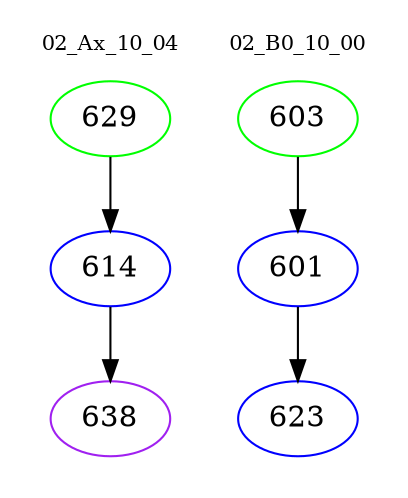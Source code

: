 digraph{
subgraph cluster_0 {
color = white
label = "02_Ax_10_04";
fontsize=10;
T0_629 [label="629", color="green"]
T0_629 -> T0_614 [color="black"]
T0_614 [label="614", color="blue"]
T0_614 -> T0_638 [color="black"]
T0_638 [label="638", color="purple"]
}
subgraph cluster_1 {
color = white
label = "02_B0_10_00";
fontsize=10;
T1_603 [label="603", color="green"]
T1_603 -> T1_601 [color="black"]
T1_601 [label="601", color="blue"]
T1_601 -> T1_623 [color="black"]
T1_623 [label="623", color="blue"]
}
}

